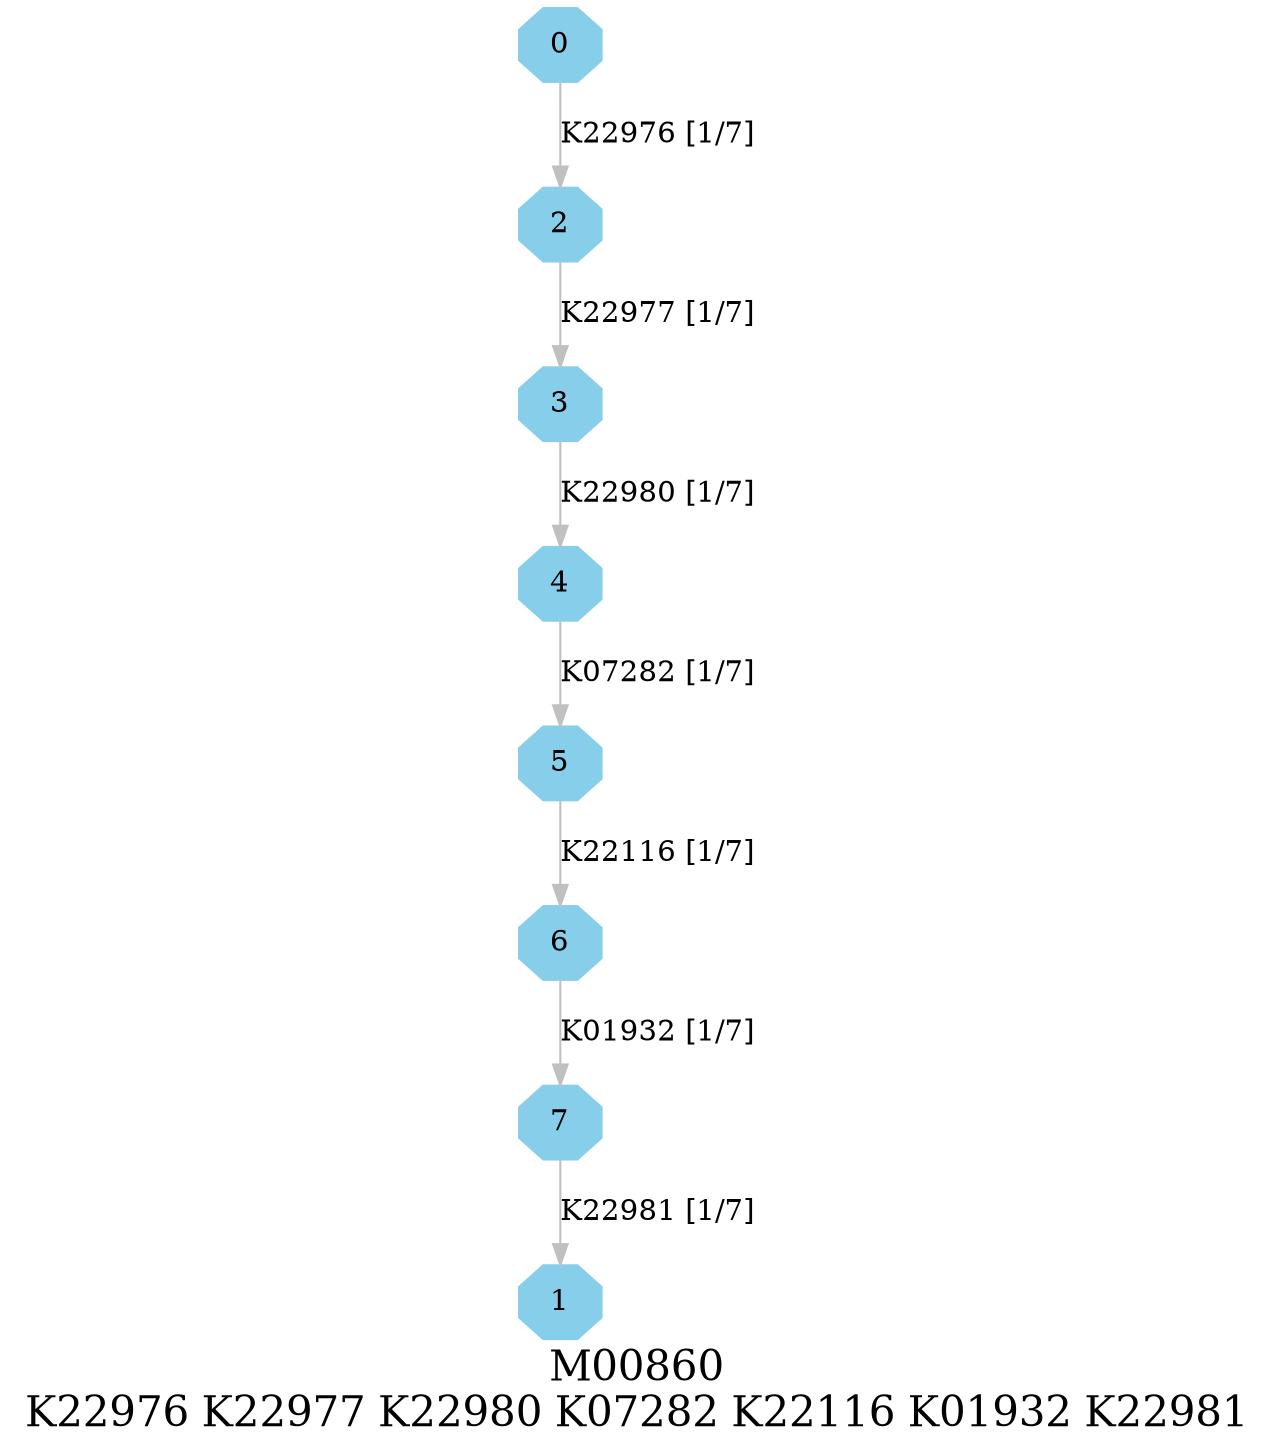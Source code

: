 digraph G {
graph [label="M00860
K22976 K22977 K22980 K07282 K22116 K01932 K22981",fontsize=20];
node [shape=box,style=filled];
edge [len=3,color=grey];
{node [width=.3,height=.3,shape=octagon,style=filled,color=skyblue] 0 1 2 3 4 5 6 7 }
0 -> 2 [label="K22976 [1/7]"];
2 -> 3 [label="K22977 [1/7]"];
3 -> 4 [label="K22980 [1/7]"];
4 -> 5 [label="K07282 [1/7]"];
5 -> 6 [label="K22116 [1/7]"];
6 -> 7 [label="K01932 [1/7]"];
7 -> 1 [label="K22981 [1/7]"];
}